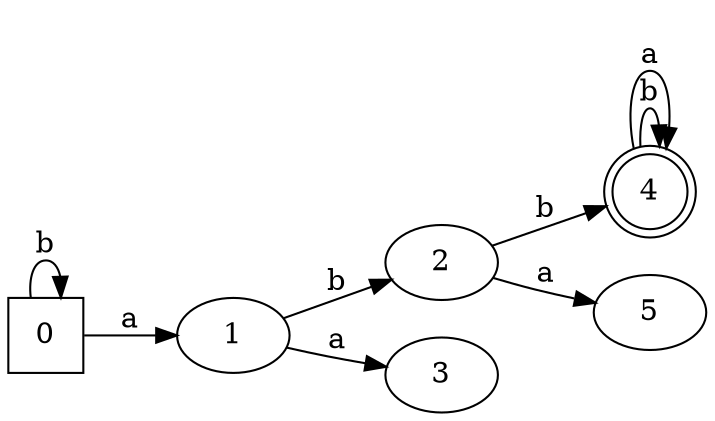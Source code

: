 digraph G {
	rankdir=LR;
	0->0[ label=b ];
	0->1[ label=a ];
	1->2[ label=b ];
	1->3[ label=a ];
	2->4[ label=b ];
	2->5[ label=a ];
	4->4[ label=b ];
	4->4[ label=a ];
	0 [ shape=square ];
	1;
	2;
	3;
	4 [ shape=doublecircle ];
	5;

}

